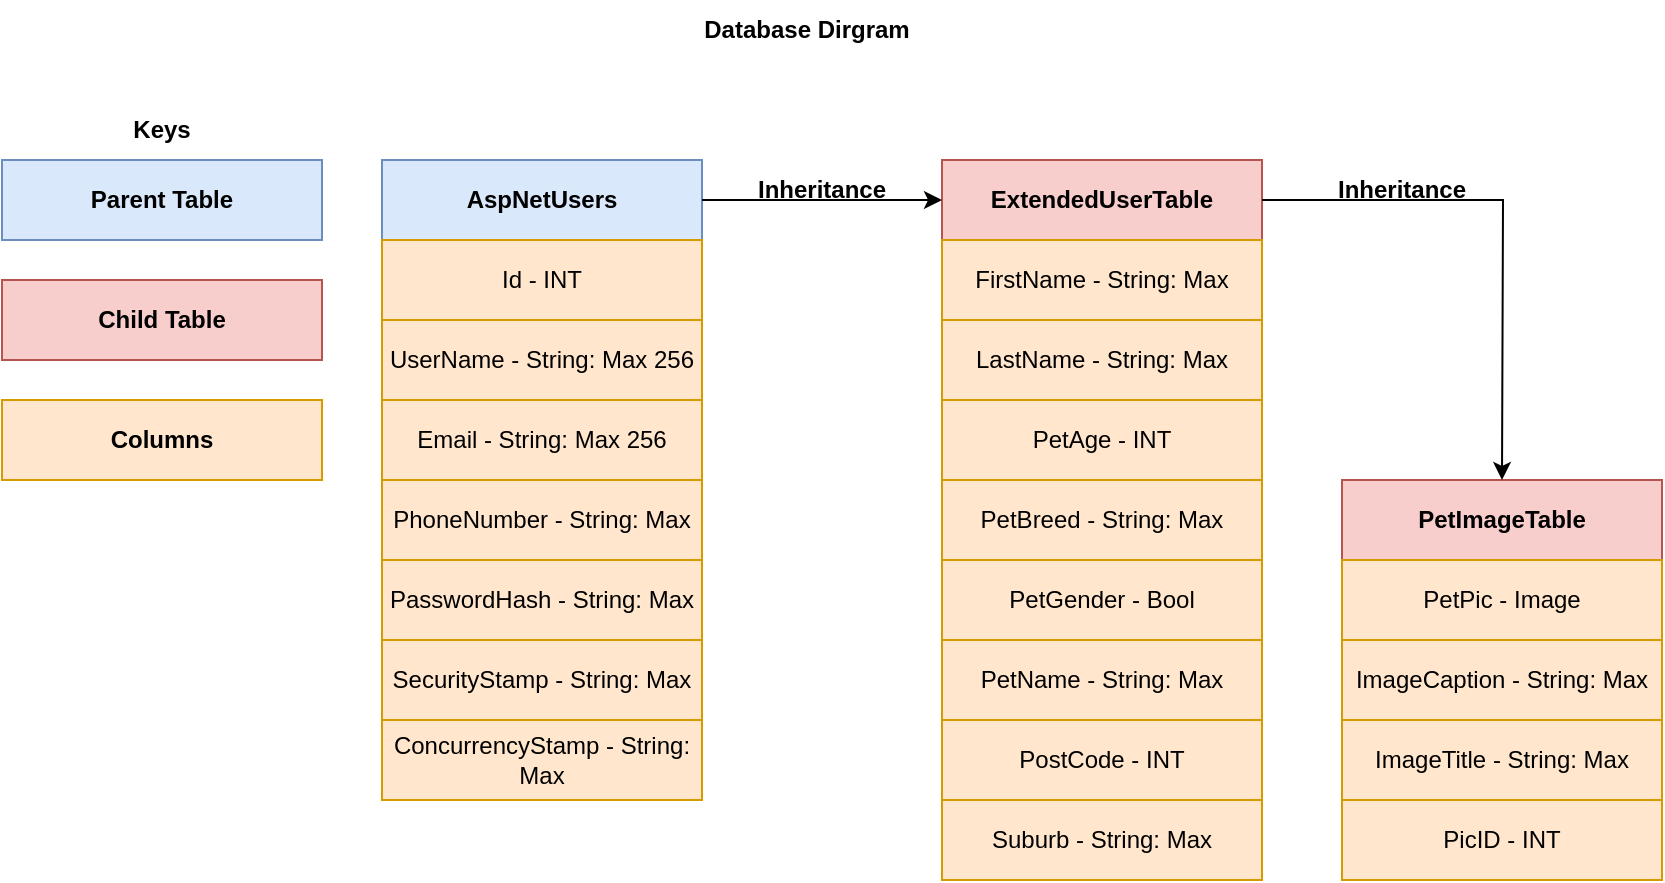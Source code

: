 <mxfile version="20.8.5" type="device"><diagram id="AEyZP2rLH2su6aF_JHS0" name="Page-1"><mxGraphModel dx="2074" dy="1156" grid="1" gridSize="10" guides="1" tooltips="1" connect="1" arrows="1" fold="1" page="1" pageScale="1" pageWidth="850" pageHeight="1100" math="0" shadow="0"><root><mxCell id="0"/><mxCell id="1" parent="0"/><mxCell id="RBQKC1Y2hVBR7Dwr3jV5-11" value="" style="swimlane;startSize=0;" parent="1" vertex="1"><mxGeometry x="200" y="120" width="160" height="320" as="geometry"/></mxCell><mxCell id="RBQKC1Y2hVBR7Dwr3jV5-13" value="&lt;b&gt;AspNetUsers&lt;/b&gt;" style="rounded=0;whiteSpace=wrap;html=1;fillColor=#dae8fc;strokeColor=#6c8ebf;" parent="RBQKC1Y2hVBR7Dwr3jV5-11" vertex="1"><mxGeometry width="160" height="40" as="geometry"/></mxCell><mxCell id="RBQKC1Y2hVBR7Dwr3jV5-15" value="Id - INT" style="rounded=0;whiteSpace=wrap;html=1;fillColor=#ffe6cc;strokeColor=#d79b00;" parent="RBQKC1Y2hVBR7Dwr3jV5-11" vertex="1"><mxGeometry y="40" width="160" height="40" as="geometry"/></mxCell><mxCell id="RBQKC1Y2hVBR7Dwr3jV5-16" value="UserName - String: Max 256" style="rounded=0;whiteSpace=wrap;html=1;fillColor=#ffe6cc;strokeColor=#d79b00;" parent="RBQKC1Y2hVBR7Dwr3jV5-11" vertex="1"><mxGeometry y="80" width="160" height="40" as="geometry"/></mxCell><mxCell id="RBQKC1Y2hVBR7Dwr3jV5-17" value="Email - String: Max 256" style="rounded=0;whiteSpace=wrap;html=1;fillColor=#ffe6cc;strokeColor=#d79b00;" parent="RBQKC1Y2hVBR7Dwr3jV5-11" vertex="1"><mxGeometry y="120" width="160" height="40" as="geometry"/></mxCell><mxCell id="RBQKC1Y2hVBR7Dwr3jV5-18" value="PhoneNumber - String: Max" style="rounded=0;whiteSpace=wrap;html=1;fillColor=#ffe6cc;strokeColor=#d79b00;" parent="RBQKC1Y2hVBR7Dwr3jV5-11" vertex="1"><mxGeometry y="160" width="160" height="40" as="geometry"/></mxCell><mxCell id="RBQKC1Y2hVBR7Dwr3jV5-19" value="PasswordHash - String: Max" style="rounded=0;whiteSpace=wrap;html=1;fillColor=#ffe6cc;strokeColor=#d79b00;" parent="RBQKC1Y2hVBR7Dwr3jV5-11" vertex="1"><mxGeometry y="200" width="160" height="40" as="geometry"/></mxCell><mxCell id="RBQKC1Y2hVBR7Dwr3jV5-20" value="SecurityStamp - String: Max" style="rounded=0;whiteSpace=wrap;html=1;fillColor=#ffe6cc;strokeColor=#d79b00;" parent="RBQKC1Y2hVBR7Dwr3jV5-11" vertex="1"><mxGeometry y="240" width="160" height="40" as="geometry"/></mxCell><mxCell id="RBQKC1Y2hVBR7Dwr3jV5-21" value="ConcurrencyStamp - String: Max" style="rounded=0;whiteSpace=wrap;html=1;fillColor=#ffe6cc;strokeColor=#d79b00;" parent="RBQKC1Y2hVBR7Dwr3jV5-11" vertex="1"><mxGeometry y="280" width="160" height="40" as="geometry"/></mxCell><mxCell id="RBQKC1Y2hVBR7Dwr3jV5-22" value="" style="swimlane;startSize=0;" parent="1" vertex="1"><mxGeometry x="480" y="120" width="160" height="360" as="geometry"/></mxCell><mxCell id="RBQKC1Y2hVBR7Dwr3jV5-23" value="&lt;b&gt;ExtendedUserTable&lt;/b&gt;" style="rounded=0;whiteSpace=wrap;html=1;fillColor=#f8cecc;strokeColor=#b85450;" parent="RBQKC1Y2hVBR7Dwr3jV5-22" vertex="1"><mxGeometry width="160" height="40" as="geometry"/></mxCell><mxCell id="RBQKC1Y2hVBR7Dwr3jV5-24" value="FirstName - String: Max" style="rounded=0;whiteSpace=wrap;html=1;fillColor=#ffe6cc;strokeColor=#d79b00;" parent="RBQKC1Y2hVBR7Dwr3jV5-22" vertex="1"><mxGeometry y="40" width="160" height="40" as="geometry"/></mxCell><mxCell id="RBQKC1Y2hVBR7Dwr3jV5-25" value="LastName - String: Max" style="rounded=0;whiteSpace=wrap;html=1;fillColor=#ffe6cc;strokeColor=#d79b00;" parent="RBQKC1Y2hVBR7Dwr3jV5-22" vertex="1"><mxGeometry y="80" width="160" height="40" as="geometry"/></mxCell><mxCell id="RBQKC1Y2hVBR7Dwr3jV5-26" value="PetAge - INT" style="rounded=0;whiteSpace=wrap;html=1;fillColor=#ffe6cc;strokeColor=#d79b00;" parent="RBQKC1Y2hVBR7Dwr3jV5-22" vertex="1"><mxGeometry y="120" width="160" height="40" as="geometry"/></mxCell><mxCell id="RBQKC1Y2hVBR7Dwr3jV5-27" value="PetBreed - String: Max" style="rounded=0;whiteSpace=wrap;html=1;fillColor=#ffe6cc;strokeColor=#d79b00;" parent="RBQKC1Y2hVBR7Dwr3jV5-22" vertex="1"><mxGeometry y="160" width="160" height="40" as="geometry"/></mxCell><mxCell id="RBQKC1Y2hVBR7Dwr3jV5-28" value="PetGender - Bool" style="rounded=0;whiteSpace=wrap;html=1;fillColor=#ffe6cc;strokeColor=#d79b00;" parent="RBQKC1Y2hVBR7Dwr3jV5-22" vertex="1"><mxGeometry y="200" width="160" height="40" as="geometry"/></mxCell><mxCell id="RBQKC1Y2hVBR7Dwr3jV5-29" value="PetName - String: Max" style="rounded=0;whiteSpace=wrap;html=1;fillColor=#ffe6cc;strokeColor=#d79b00;" parent="RBQKC1Y2hVBR7Dwr3jV5-22" vertex="1"><mxGeometry y="240" width="160" height="40" as="geometry"/></mxCell><mxCell id="RBQKC1Y2hVBR7Dwr3jV5-30" value="PostCode - INT" style="rounded=0;whiteSpace=wrap;html=1;fillColor=#ffe6cc;strokeColor=#d79b00;" parent="RBQKC1Y2hVBR7Dwr3jV5-22" vertex="1"><mxGeometry y="280" width="160" height="40" as="geometry"/></mxCell><mxCell id="RBQKC1Y2hVBR7Dwr3jV5-31" value="Suburb - String: Max" style="rounded=0;whiteSpace=wrap;html=1;fillColor=#ffe6cc;strokeColor=#d79b00;" parent="RBQKC1Y2hVBR7Dwr3jV5-22" vertex="1"><mxGeometry y="320" width="160" height="40" as="geometry"/></mxCell><mxCell id="RBQKC1Y2hVBR7Dwr3jV5-33" value="&lt;b&gt;Parent Table&lt;/b&gt;" style="rounded=0;whiteSpace=wrap;html=1;fillColor=#dae8fc;strokeColor=#6c8ebf;" parent="1" vertex="1"><mxGeometry x="10" y="120" width="160" height="40" as="geometry"/></mxCell><mxCell id="RBQKC1Y2hVBR7Dwr3jV5-34" value="&lt;b&gt;Columns&lt;/b&gt;" style="rounded=0;whiteSpace=wrap;html=1;fillColor=#ffe6cc;strokeColor=#d79b00;" parent="1" vertex="1"><mxGeometry x="10" y="240" width="160" height="40" as="geometry"/></mxCell><mxCell id="RBQKC1Y2hVBR7Dwr3jV5-36" value="" style="edgeStyle=orthogonalEdgeStyle;rounded=0;orthogonalLoop=1;jettySize=auto;html=1;entryX=0;entryY=0.5;entryDx=0;entryDy=0;" parent="1" source="RBQKC1Y2hVBR7Dwr3jV5-13" target="RBQKC1Y2hVBR7Dwr3jV5-23" edge="1"><mxGeometry relative="1" as="geometry"><mxPoint x="360" y="140" as="targetPoint"/></mxGeometry></mxCell><mxCell id="RBQKC1Y2hVBR7Dwr3jV5-37" value="&lt;b&gt;Inheritance&lt;/b&gt;" style="text;html=1;strokeColor=none;fillColor=none;align=center;verticalAlign=middle;whiteSpace=wrap;rounded=0;" parent="1" vertex="1"><mxGeometry x="390" y="120" width="60" height="30" as="geometry"/></mxCell><mxCell id="R1Dw4i5f9V6t6Wiz5Ny1-1" value="&lt;b&gt;Child Table&lt;/b&gt;" style="rounded=0;whiteSpace=wrap;html=1;fillColor=#f8cecc;strokeColor=#b85450;" vertex="1" parent="1"><mxGeometry x="10" y="180" width="160" height="40" as="geometry"/></mxCell><mxCell id="R1Dw4i5f9V6t6Wiz5Ny1-2" value="&lt;b&gt;Keys&lt;/b&gt;" style="text;html=1;strokeColor=none;fillColor=none;align=center;verticalAlign=middle;whiteSpace=wrap;rounded=0;" vertex="1" parent="1"><mxGeometry x="60" y="90" width="60" height="30" as="geometry"/></mxCell><mxCell id="R1Dw4i5f9V6t6Wiz5Ny1-3" value="" style="swimlane;startSize=0;" vertex="1" parent="1"><mxGeometry x="680" y="280" width="160" height="200" as="geometry"/></mxCell><mxCell id="R1Dw4i5f9V6t6Wiz5Ny1-4" value="&lt;b&gt;PetImageTable&lt;/b&gt;" style="rounded=0;whiteSpace=wrap;html=1;fillColor=#f8cecc;strokeColor=#b85450;" vertex="1" parent="R1Dw4i5f9V6t6Wiz5Ny1-3"><mxGeometry width="160" height="40" as="geometry"/></mxCell><mxCell id="R1Dw4i5f9V6t6Wiz5Ny1-5" value="PetPic - Image" style="rounded=0;whiteSpace=wrap;html=1;fillColor=#ffe6cc;strokeColor=#d79b00;" vertex="1" parent="R1Dw4i5f9V6t6Wiz5Ny1-3"><mxGeometry y="40" width="160" height="40" as="geometry"/></mxCell><mxCell id="R1Dw4i5f9V6t6Wiz5Ny1-6" value="ImageCaption - String: Max" style="rounded=0;whiteSpace=wrap;html=1;fillColor=#ffe6cc;strokeColor=#d79b00;" vertex="1" parent="R1Dw4i5f9V6t6Wiz5Ny1-3"><mxGeometry y="80" width="160" height="40" as="geometry"/></mxCell><mxCell id="R1Dw4i5f9V6t6Wiz5Ny1-7" value="ImageTitle - String: Max" style="rounded=0;whiteSpace=wrap;html=1;fillColor=#ffe6cc;strokeColor=#d79b00;" vertex="1" parent="R1Dw4i5f9V6t6Wiz5Ny1-3"><mxGeometry y="120" width="160" height="40" as="geometry"/></mxCell><mxCell id="R1Dw4i5f9V6t6Wiz5Ny1-8" value="PicID - INT" style="rounded=0;whiteSpace=wrap;html=1;fillColor=#ffe6cc;strokeColor=#d79b00;" vertex="1" parent="R1Dw4i5f9V6t6Wiz5Ny1-3"><mxGeometry y="160" width="160" height="40" as="geometry"/></mxCell><mxCell id="R1Dw4i5f9V6t6Wiz5Ny1-11" value="&lt;b&gt;Inheritance&lt;/b&gt;" style="text;html=1;strokeColor=none;fillColor=none;align=center;verticalAlign=middle;whiteSpace=wrap;rounded=0;" vertex="1" parent="1"><mxGeometry x="680" y="120" width="60" height="30" as="geometry"/></mxCell><mxCell id="R1Dw4i5f9V6t6Wiz5Ny1-13" value="" style="edgeStyle=orthogonalEdgeStyle;rounded=0;orthogonalLoop=1;jettySize=auto;html=1;" edge="1" parent="1" source="RBQKC1Y2hVBR7Dwr3jV5-23"><mxGeometry relative="1" as="geometry"><mxPoint x="760" y="280" as="targetPoint"/></mxGeometry></mxCell><mxCell id="R1Dw4i5f9V6t6Wiz5Ny1-14" value="&lt;b&gt;Database Dirgram&amp;nbsp; &amp;nbsp;&lt;/b&gt;" style="text;html=1;strokeColor=none;fillColor=none;align=center;verticalAlign=middle;whiteSpace=wrap;rounded=0;" vertex="1" parent="1"><mxGeometry x="340" y="40" width="155" height="30" as="geometry"/></mxCell></root></mxGraphModel></diagram></mxfile>